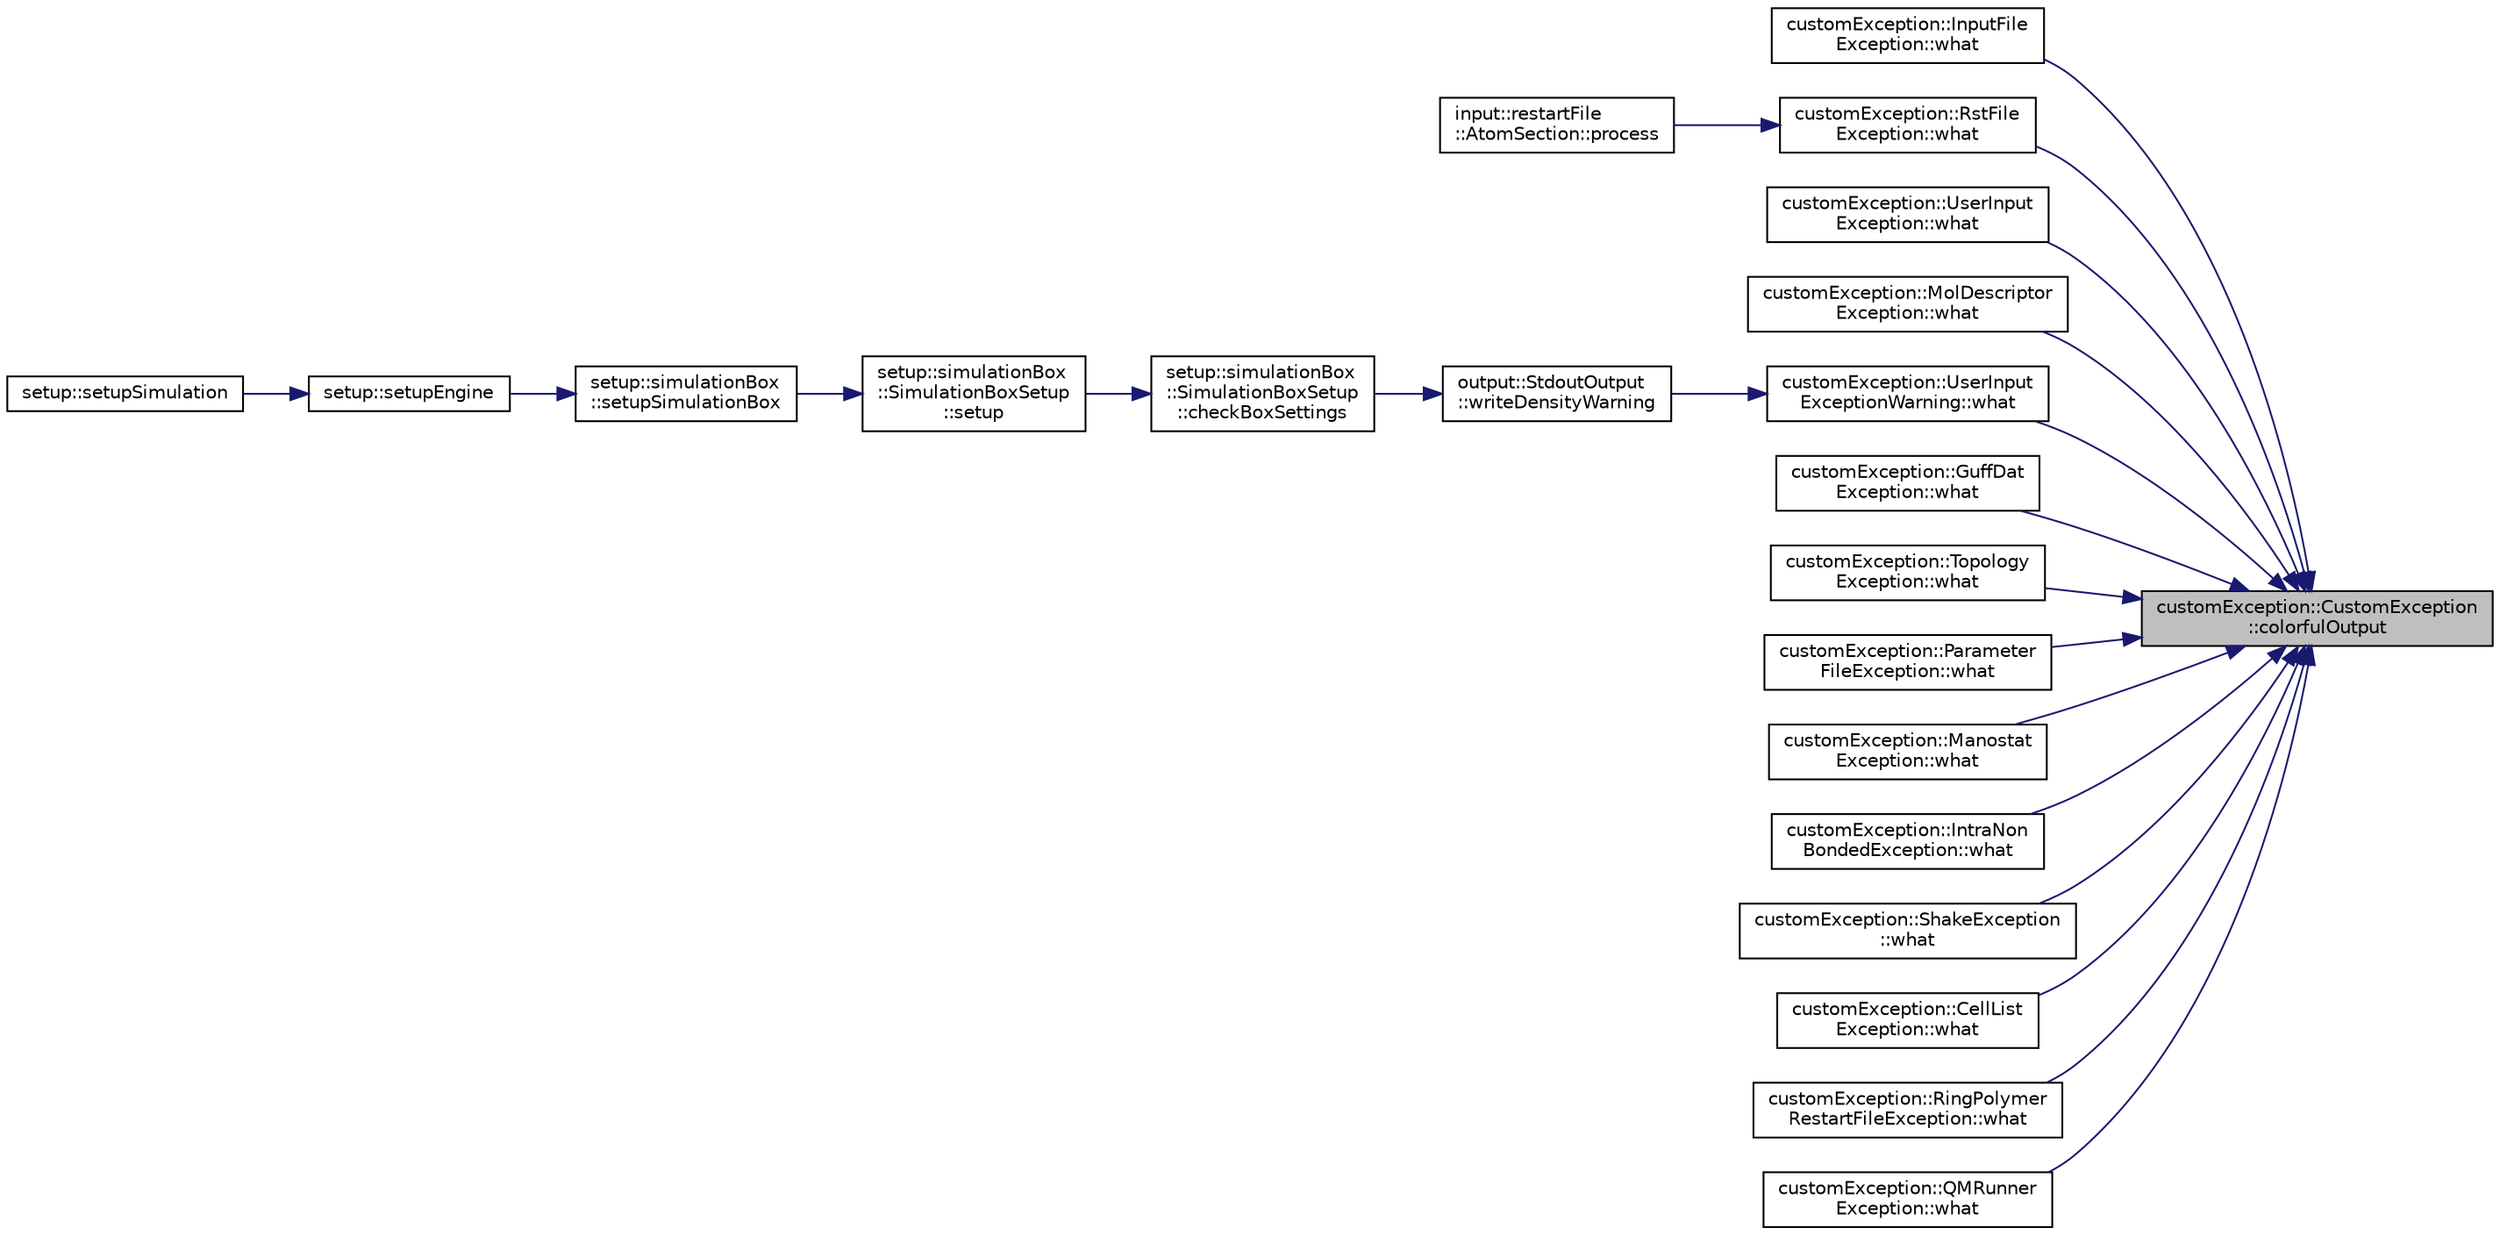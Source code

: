 digraph "customException::CustomException::colorfulOutput"
{
 // LATEX_PDF_SIZE
  edge [fontname="Helvetica",fontsize="10",labelfontname="Helvetica",labelfontsize="10"];
  node [fontname="Helvetica",fontsize="10",shape=record];
  rankdir="RL";
  Node1 [label="customException::CustomException\l::colorfulOutput",height=0.2,width=0.4,color="black", fillcolor="grey75", style="filled", fontcolor="black",tooltip="Prints the exception type in color."];
  Node1 -> Node2 [dir="back",color="midnightblue",fontsize="10",style="solid",fontname="Helvetica"];
  Node2 [label="customException::InputFile\lException::what",height=0.2,width=0.4,color="black", fillcolor="white", style="filled",URL="$classcustomException_1_1InputFileException.html#a5310768437ed662b059ab247f5e119d8",tooltip="Construct a new Custom Exception:: Custom Exception object."];
  Node1 -> Node3 [dir="back",color="midnightblue",fontsize="10",style="solid",fontname="Helvetica"];
  Node3 [label="customException::RstFile\lException::what",height=0.2,width=0.4,color="black", fillcolor="white", style="filled",URL="$classcustomException_1_1RstFileException.html#a29c31d6d437dded092a37afd10ac9c57",tooltip="Construct a new Custom Exception:: Custom Exception object."];
  Node3 -> Node4 [dir="back",color="midnightblue",fontsize="10",style="solid",fontname="Helvetica"];
  Node4 [label="input::restartFile\l::AtomSection::process",height=0.2,width=0.4,color="black", fillcolor="white", style="filled",URL="$classinput_1_1restartFile_1_1AtomSection.html#a0d180073936cc36ac97a0d6281cd88b0",tooltip="processes the atom section of the rst file"];
  Node1 -> Node5 [dir="back",color="midnightblue",fontsize="10",style="solid",fontname="Helvetica"];
  Node5 [label="customException::UserInput\lException::what",height=0.2,width=0.4,color="black", fillcolor="white", style="filled",URL="$classcustomException_1_1UserInputException.html#a418e6bb877edc8383f31a22b62e8c874",tooltip="Construct a new Custom Exception:: Custom Exception object."];
  Node1 -> Node6 [dir="back",color="midnightblue",fontsize="10",style="solid",fontname="Helvetica"];
  Node6 [label="customException::MolDescriptor\lException::what",height=0.2,width=0.4,color="black", fillcolor="white", style="filled",URL="$classcustomException_1_1MolDescriptorException.html#a42bcef454c46232c8dc72810082d736a",tooltip="Construct a new Custom Exception:: Custom Exception object."];
  Node1 -> Node7 [dir="back",color="midnightblue",fontsize="10",style="solid",fontname="Helvetica"];
  Node7 [label="customException::UserInput\lExceptionWarning::what",height=0.2,width=0.4,color="black", fillcolor="white", style="filled",URL="$classcustomException_1_1UserInputExceptionWarning.html#a4d0df15fcaecebcdbdae45833839d1fe",tooltip="Construct a new Custom Exception:: Custom Exception object."];
  Node7 -> Node8 [dir="back",color="midnightblue",fontsize="10",style="solid",fontname="Helvetica"];
  Node8 [label="output::StdoutOutput\l::writeDensityWarning",height=0.2,width=0.4,color="black", fillcolor="white", style="filled",URL="$classoutput_1_1StdoutOutput.html#aab5a693a9127a674f3160c399587d8d9",tooltip="write a warning message to the stdout if density and box dimensions are set"];
  Node8 -> Node9 [dir="back",color="midnightblue",fontsize="10",style="solid",fontname="Helvetica"];
  Node9 [label="setup::simulationBox\l::SimulationBoxSetup\l::checkBoxSettings",height=0.2,width=0.4,color="black", fillcolor="white", style="filled",URL="$classsetup_1_1simulationBox_1_1SimulationBoxSetup.html#aa0ed0d8c0c1301ff4f2ae65a548e02a5",tooltip="Checks if the box dimensions and density are set and calculates the missing values."];
  Node9 -> Node10 [dir="back",color="midnightblue",fontsize="10",style="solid",fontname="Helvetica"];
  Node10 [label="setup::simulationBox\l::SimulationBoxSetup\l::setup",height=0.2,width=0.4,color="black", fillcolor="white", style="filled",URL="$classsetup_1_1simulationBox_1_1SimulationBoxSetup.html#a948550ca78296bf6fb5694bdaf95afdf",tooltip="setup simulation box"];
  Node10 -> Node11 [dir="back",color="midnightblue",fontsize="10",style="solid",fontname="Helvetica"];
  Node11 [label="setup::simulationBox\l::setupSimulationBox",height=0.2,width=0.4,color="black", fillcolor="white", style="filled",URL="$namespacesetup_1_1simulationBox.html#a2cb3fb489992e090325f4af5c42917c2",tooltip="wrapper to create SetupSimulationBox object and call setup"];
  Node11 -> Node12 [dir="back",color="midnightblue",fontsize="10",style="solid",fontname="Helvetica"];
  Node12 [label="setup::setupEngine",height=0.2,width=0.4,color="black", fillcolor="white", style="filled",URL="$namespacesetup.html#aa83171046bbca205b3db6e0cd2dbc4e1",tooltip="setup the engine"];
  Node12 -> Node13 [dir="back",color="midnightblue",fontsize="10",style="solid",fontname="Helvetica"];
  Node13 [label="setup::setupSimulation",height=0.2,width=0.4,color="black", fillcolor="white", style="filled",URL="$namespacesetup.html#a1c000cdfa46aed7d8018017635915ae1",tooltip="setup the engine"];
  Node1 -> Node14 [dir="back",color="midnightblue",fontsize="10",style="solid",fontname="Helvetica"];
  Node14 [label="customException::GuffDat\lException::what",height=0.2,width=0.4,color="black", fillcolor="white", style="filled",URL="$classcustomException_1_1GuffDatException.html#a66a8c70bac9ae09350f49ee9f318abd3",tooltip="Construct a new Custom Exception:: Custom Exception object."];
  Node1 -> Node15 [dir="back",color="midnightblue",fontsize="10",style="solid",fontname="Helvetica"];
  Node15 [label="customException::Topology\lException::what",height=0.2,width=0.4,color="black", fillcolor="white", style="filled",URL="$classcustomException_1_1TopologyException.html#a3bcbcc932ce104ea7fd913fe3c53193b",tooltip="Construct a new Custom Exception:: Custom Exception object."];
  Node1 -> Node16 [dir="back",color="midnightblue",fontsize="10",style="solid",fontname="Helvetica"];
  Node16 [label="customException::Parameter\lFileException::what",height=0.2,width=0.4,color="black", fillcolor="white", style="filled",URL="$classcustomException_1_1ParameterFileException.html#ab86c681258b751c14470505ce68fdc3a",tooltip="Construct a new Custom Exception:: Custom Exception object."];
  Node1 -> Node17 [dir="back",color="midnightblue",fontsize="10",style="solid",fontname="Helvetica"];
  Node17 [label="customException::Manostat\lException::what",height=0.2,width=0.4,color="black", fillcolor="white", style="filled",URL="$classcustomException_1_1ManostatException.html#ae6f253baa0a8ec527a14c226e571fd12",tooltip="Construct a new Custom Exception:: Custom Exception object."];
  Node1 -> Node18 [dir="back",color="midnightblue",fontsize="10",style="solid",fontname="Helvetica"];
  Node18 [label="customException::IntraNon\lBondedException::what",height=0.2,width=0.4,color="black", fillcolor="white", style="filled",URL="$classcustomException_1_1IntraNonBondedException.html#a7fdd5f8486f09f5d3bc8e7cc5b495af7",tooltip="Construct a new Custom Exception:: Custom Exception object."];
  Node1 -> Node19 [dir="back",color="midnightblue",fontsize="10",style="solid",fontname="Helvetica"];
  Node19 [label="customException::ShakeException\l::what",height=0.2,width=0.4,color="black", fillcolor="white", style="filled",URL="$classcustomException_1_1ShakeException.html#a2656d210f05ea59fe4857202940c6ee7",tooltip="Construct a new Custom Exception:: Custom Exception object."];
  Node1 -> Node20 [dir="back",color="midnightblue",fontsize="10",style="solid",fontname="Helvetica"];
  Node20 [label="customException::CellList\lException::what",height=0.2,width=0.4,color="black", fillcolor="white", style="filled",URL="$classcustomException_1_1CellListException.html#a129ffe5dd5423b9f020d5a15733ebc12",tooltip="Construct a new Custom Exception:: Custom Exception object."];
  Node1 -> Node21 [dir="back",color="midnightblue",fontsize="10",style="solid",fontname="Helvetica"];
  Node21 [label="customException::RingPolymer\lRestartFileException::what",height=0.2,width=0.4,color="black", fillcolor="white", style="filled",URL="$classcustomException_1_1RingPolymerRestartFileException.html#af9f9260b32625b92968477db855c29be",tooltip="Construct a new Custom Exception:: Custom Exception object."];
  Node1 -> Node22 [dir="back",color="midnightblue",fontsize="10",style="solid",fontname="Helvetica"];
  Node22 [label="customException::QMRunner\lException::what",height=0.2,width=0.4,color="black", fillcolor="white", style="filled",URL="$classcustomException_1_1QMRunnerException.html#aa5c2f0316acfff2d496533d16c0337db",tooltip="Construct a new Custom Exception:: Custom Exception object."];
}
